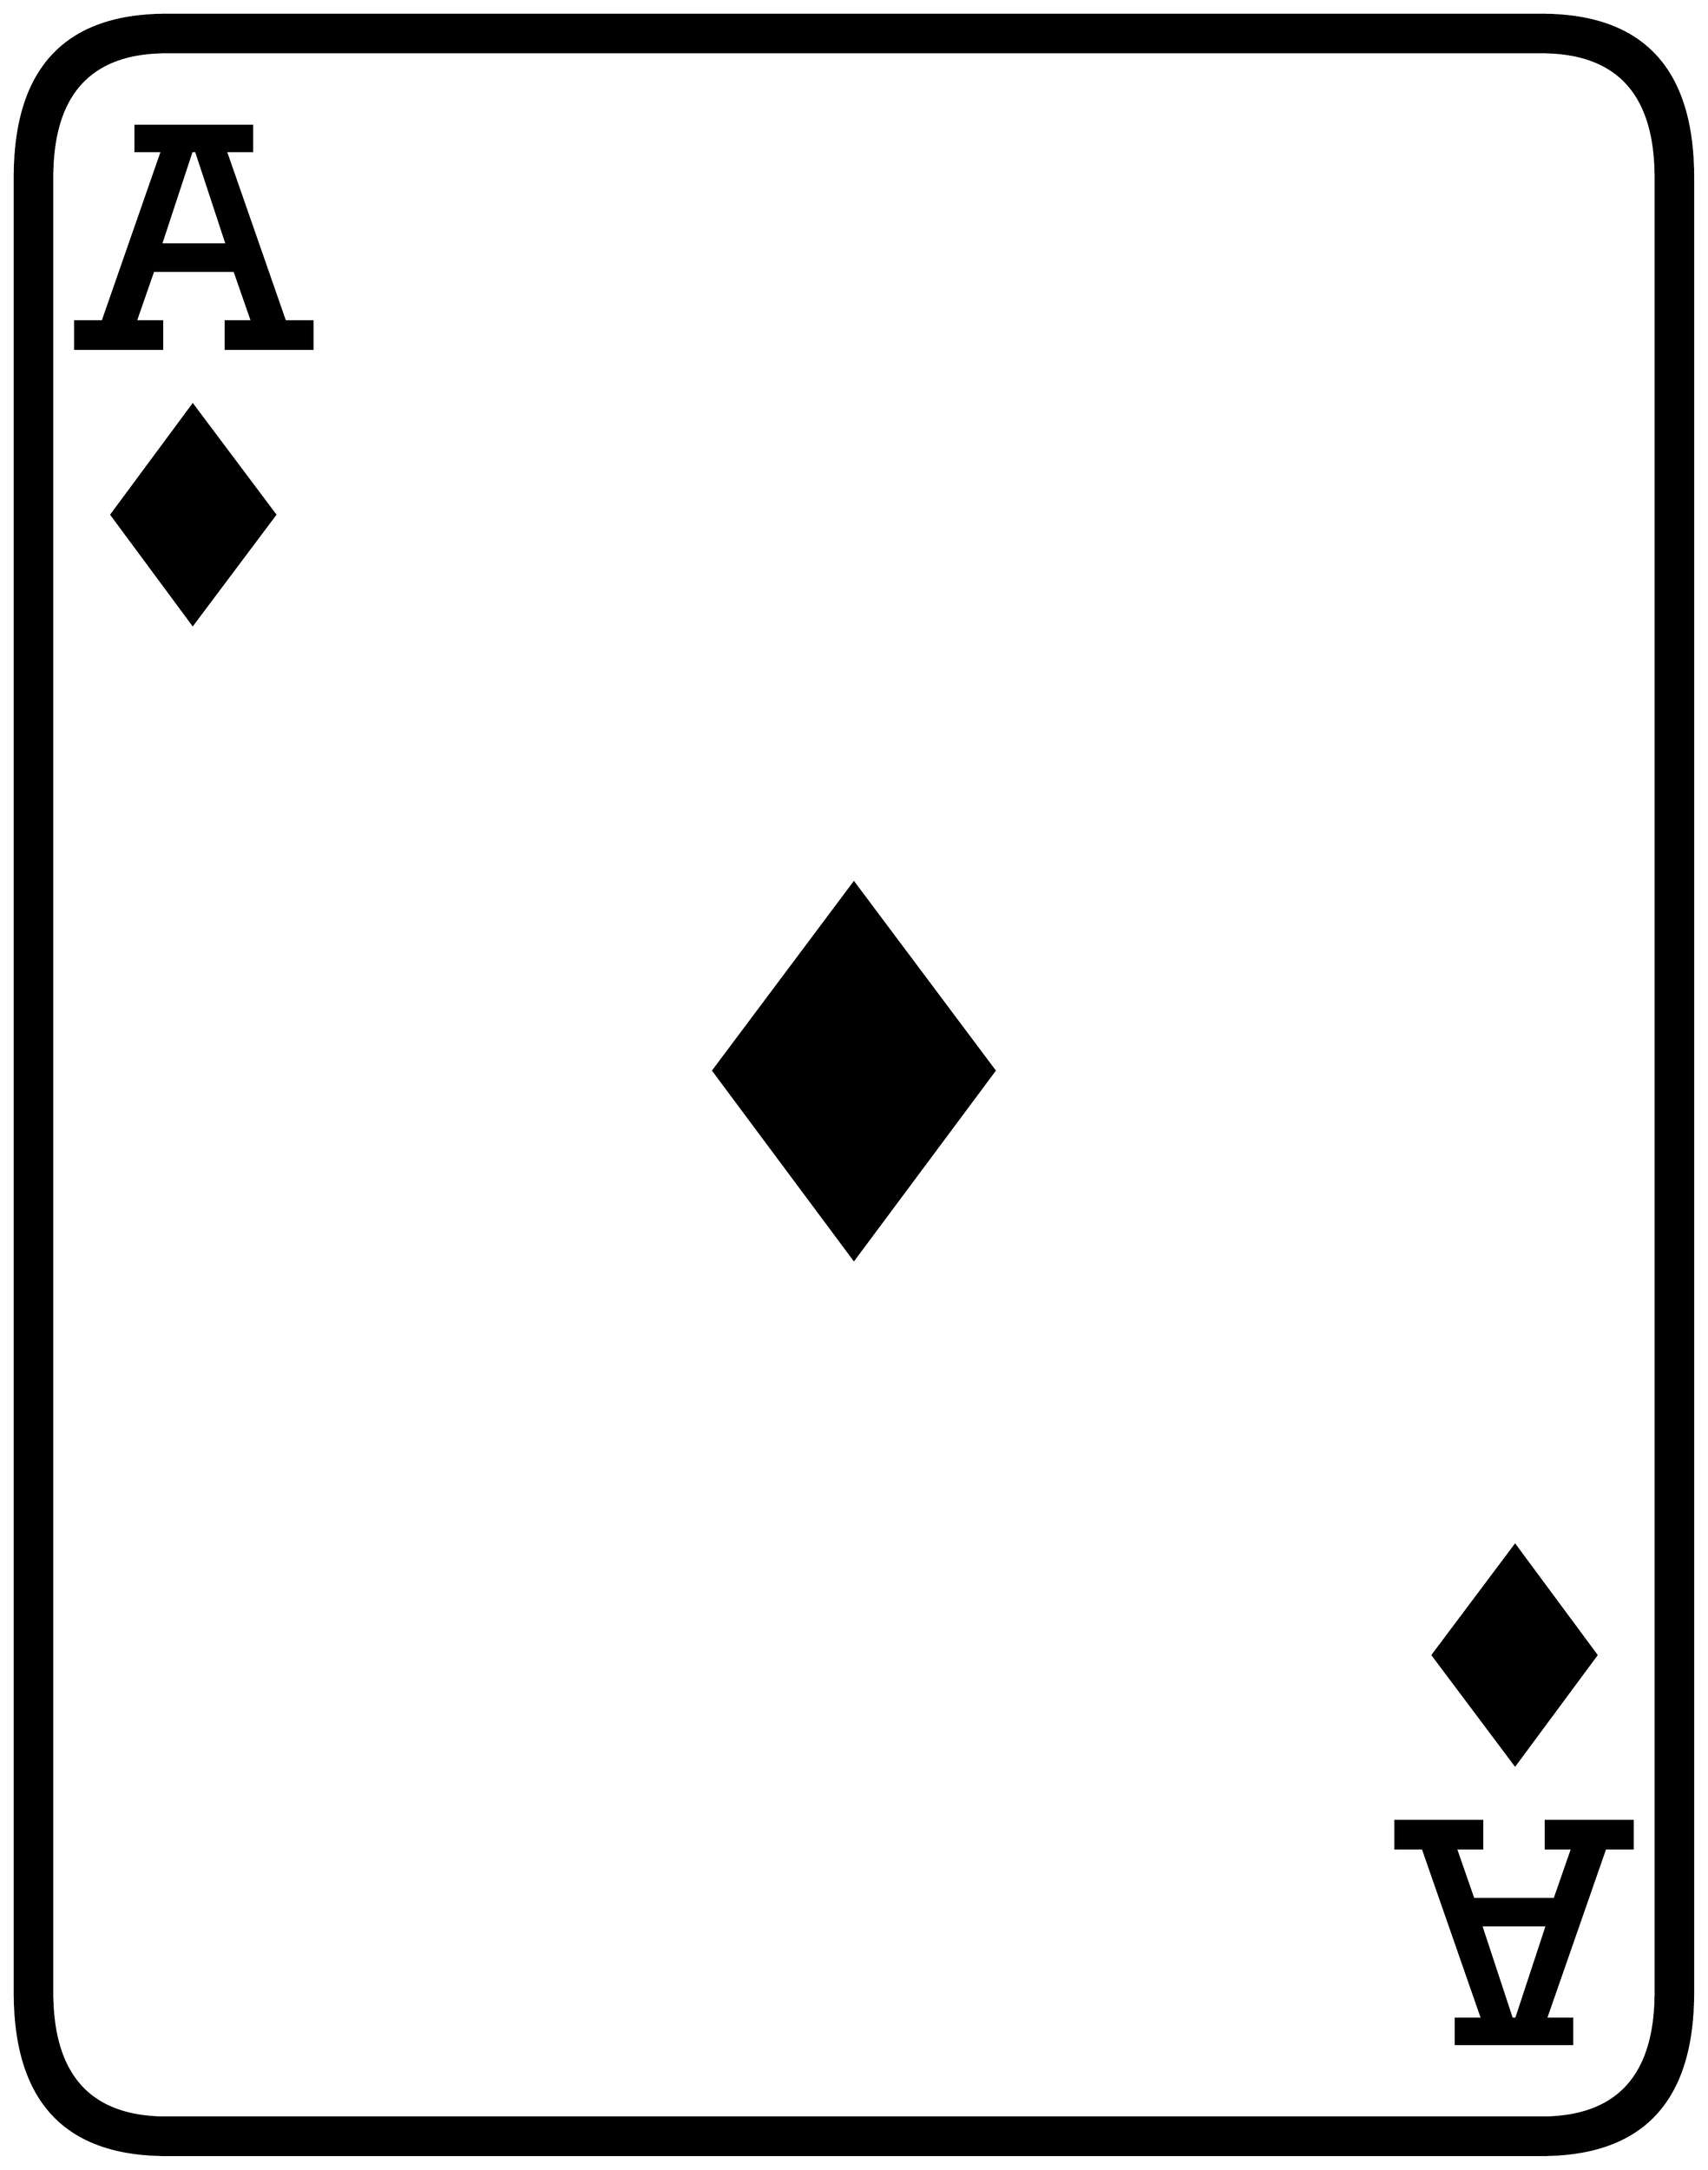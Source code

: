 


\begin{tikzpicture}[y=0.80pt, x=0.80pt, yscale=-1.0, xscale=1.0, inner sep=0pt, outer sep=0pt]
\begin{scope}[shift={(100.0,1706.0)},nonzero rule]
  \path[draw=.,fill=.,line width=1.600pt] (1578.0,244.0) .. controls
    (1578.0,342.667) and (1532.0,392.0) .. (1440.0,392.0) --
    (188.0,392.0) .. controls (96.0,392.0) and (50.0,342.667) ..
    (50.0,244.0) -- (50.0,-1408.0) .. controls (50.0,-1506.667)
    and (96.0,-1556.0) .. (188.0,-1556.0) -- (1440.0,-1556.0) ..
    controls (1532.0,-1556.0) and (1578.0,-1506.667) ..
    (1578.0,-1408.0) -- (1578.0,244.0) -- cycle(1544.0,244.0) --
    (1544.0,-1408.0) .. controls (1544.0,-1484.0) and
    (1509.333,-1522.0) .. (1440.0,-1522.0) -- (188.0,-1522.0) ..
    controls (118.667,-1522.0) and (84.0,-1484.0) ..
    (84.0,-1408.0) -- (84.0,244.0) .. controls (84.0,320.0) and
    (118.667,358.0) .. (188.0,358.0) -- (1440.0,358.0) .. controls
    (1509.333,358.0) and (1544.0,320.0) .. (1544.0,244.0) --
    cycle(321.0,-1252.0) -- (242.0,-1252.0) -- (242.0,-1277.0)
    -- (266.0,-1277.0) -- (250.0,-1323.0) -- (176.0,-1323.0) --
    (160.0,-1277.0) -- (184.0,-1277.0) -- (184.0,-1252.0) --
    (105.0,-1252.0) -- (105.0,-1277.0) -- (130.0,-1277.0) --
    (184.0,-1432.0) -- (160.0,-1432.0) -- (160.0,-1455.0) --
    (266.0,-1455.0) -- (266.0,-1432.0) -- (242.0,-1432.0) --
    (296.0,-1277.0) -- (321.0,-1277.0) -- (321.0,-1252.0) --
    cycle(1490.0,-63.0) -- (1416.0,37.0) -- (1341.0,-63.0) --
    (1416.0,-163.0) -- (1490.0,-63.0) -- cycle(942.0,-595.0) --
    (814.0,-423.0) -- (686.0,-595.0) -- (814.0,-766.0) --
    (942.0,-595.0) -- cycle(287.0,-1101.0) -- (212.0,-1001.0) --
    (138.0,-1101.0) -- (212.0,-1201.0) -- (287.0,-1101.0) --
    cycle(1523.0,113.0) -- (1498.0,113.0) -- (1444.0,268.0) --
    (1468.0,268.0) -- (1468.0,291.0) -- (1362.0,291.0) --
    (1362.0,268.0) -- (1386.0,268.0) -- (1332.0,113.0) --
    (1307.0,113.0) -- (1307.0,88.0) -- (1386.0,88.0) --
    (1386.0,113.0) -- (1362.0,113.0) -- (1378.0,159.0) --
    (1452.0,159.0) -- (1468.0,113.0) -- (1444.0,113.0) --
    (1444.0,88.0) -- (1523.0,88.0) -- (1523.0,113.0) --
    cycle(243.0,-1347.0) -- (215.0,-1432.0) -- (211.0,-1432.0)
    -- (183.0,-1347.0) -- (243.0,-1347.0) -- cycle(1445.0,183.0)
    -- (1385.0,183.0) -- (1413.0,268.0) -- (1417.0,268.0) --
    (1445.0,183.0) -- cycle;
\end{scope}

\end{tikzpicture}

